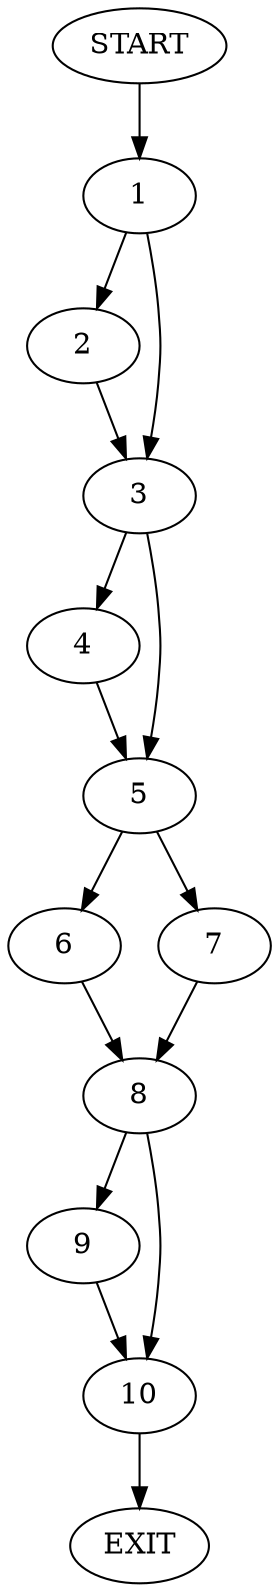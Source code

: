 digraph {
0 [label="START"]
11 [label="EXIT"]
0 -> 1
1 -> 2
1 -> 3
2 -> 3
3 -> 4
3 -> 5
4 -> 5
5 -> 6
5 -> 7
6 -> 8
7 -> 8
8 -> 9
8 -> 10
10 -> 11
9 -> 10
}
